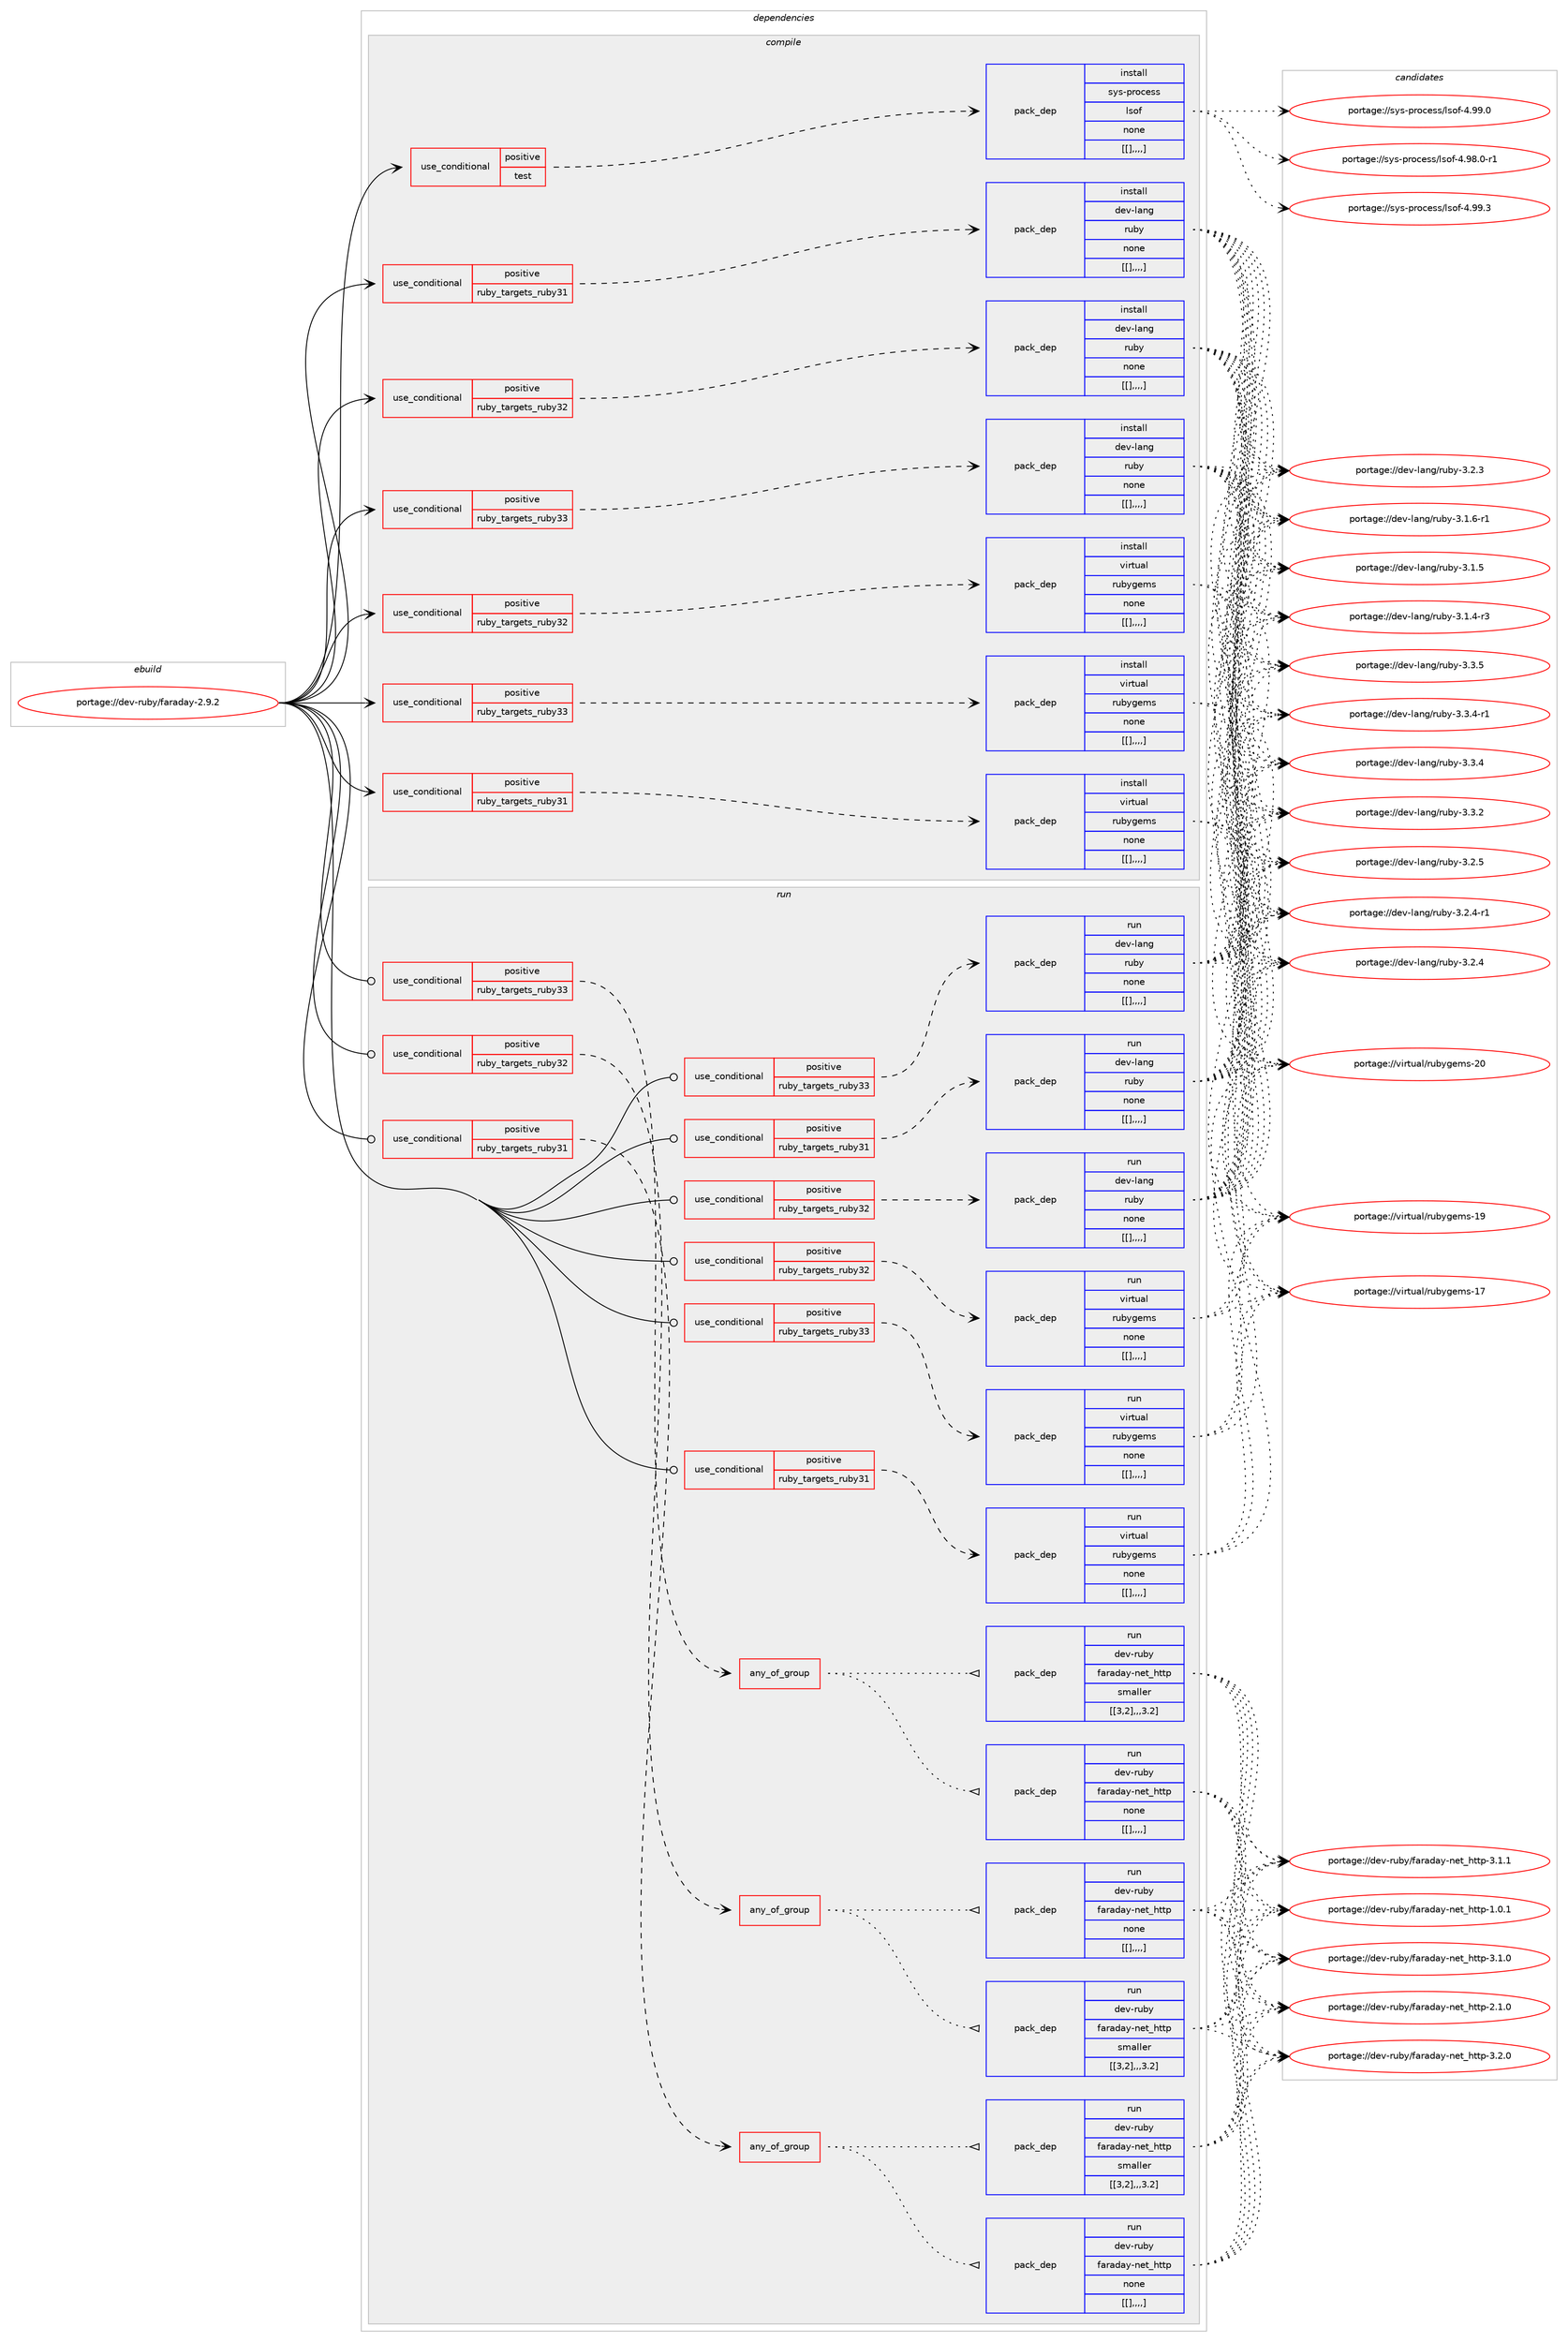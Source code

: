 digraph prolog {

# *************
# Graph options
# *************

newrank=true;
concentrate=true;
compound=true;
graph [rankdir=LR,fontname=Helvetica,fontsize=10,ranksep=1.5];#, ranksep=2.5, nodesep=0.2];
edge  [arrowhead=vee];
node  [fontname=Helvetica,fontsize=10];

# **********
# The ebuild
# **********

subgraph cluster_leftcol {
color=gray;
label=<<i>ebuild</i>>;
id [label="portage://dev-ruby/faraday-2.9.2", color=red, width=4, href="../dev-ruby/faraday-2.9.2.svg"];
}

# ****************
# The dependencies
# ****************

subgraph cluster_midcol {
color=gray;
label=<<i>dependencies</i>>;
subgraph cluster_compile {
fillcolor="#eeeeee";
style=filled;
label=<<i>compile</i>>;
subgraph cond48803 {
dependency186061 [label=<<TABLE BORDER="0" CELLBORDER="1" CELLSPACING="0" CELLPADDING="4"><TR><TD ROWSPAN="3" CELLPADDING="10">use_conditional</TD></TR><TR><TD>positive</TD></TR><TR><TD>ruby_targets_ruby31</TD></TR></TABLE>>, shape=none, color=red];
subgraph pack135942 {
dependency186062 [label=<<TABLE BORDER="0" CELLBORDER="1" CELLSPACING="0" CELLPADDING="4" WIDTH="220"><TR><TD ROWSPAN="6" CELLPADDING="30">pack_dep</TD></TR><TR><TD WIDTH="110">install</TD></TR><TR><TD>dev-lang</TD></TR><TR><TD>ruby</TD></TR><TR><TD>none</TD></TR><TR><TD>[[],,,,]</TD></TR></TABLE>>, shape=none, color=blue];
}
dependency186061:e -> dependency186062:w [weight=20,style="dashed",arrowhead="vee"];
}
id:e -> dependency186061:w [weight=20,style="solid",arrowhead="vee"];
subgraph cond48804 {
dependency186063 [label=<<TABLE BORDER="0" CELLBORDER="1" CELLSPACING="0" CELLPADDING="4"><TR><TD ROWSPAN="3" CELLPADDING="10">use_conditional</TD></TR><TR><TD>positive</TD></TR><TR><TD>ruby_targets_ruby31</TD></TR></TABLE>>, shape=none, color=red];
subgraph pack135943 {
dependency186064 [label=<<TABLE BORDER="0" CELLBORDER="1" CELLSPACING="0" CELLPADDING="4" WIDTH="220"><TR><TD ROWSPAN="6" CELLPADDING="30">pack_dep</TD></TR><TR><TD WIDTH="110">install</TD></TR><TR><TD>virtual</TD></TR><TR><TD>rubygems</TD></TR><TR><TD>none</TD></TR><TR><TD>[[],,,,]</TD></TR></TABLE>>, shape=none, color=blue];
}
dependency186063:e -> dependency186064:w [weight=20,style="dashed",arrowhead="vee"];
}
id:e -> dependency186063:w [weight=20,style="solid",arrowhead="vee"];
subgraph cond48805 {
dependency186065 [label=<<TABLE BORDER="0" CELLBORDER="1" CELLSPACING="0" CELLPADDING="4"><TR><TD ROWSPAN="3" CELLPADDING="10">use_conditional</TD></TR><TR><TD>positive</TD></TR><TR><TD>ruby_targets_ruby32</TD></TR></TABLE>>, shape=none, color=red];
subgraph pack135944 {
dependency186066 [label=<<TABLE BORDER="0" CELLBORDER="1" CELLSPACING="0" CELLPADDING="4" WIDTH="220"><TR><TD ROWSPAN="6" CELLPADDING="30">pack_dep</TD></TR><TR><TD WIDTH="110">install</TD></TR><TR><TD>dev-lang</TD></TR><TR><TD>ruby</TD></TR><TR><TD>none</TD></TR><TR><TD>[[],,,,]</TD></TR></TABLE>>, shape=none, color=blue];
}
dependency186065:e -> dependency186066:w [weight=20,style="dashed",arrowhead="vee"];
}
id:e -> dependency186065:w [weight=20,style="solid",arrowhead="vee"];
subgraph cond48806 {
dependency186067 [label=<<TABLE BORDER="0" CELLBORDER="1" CELLSPACING="0" CELLPADDING="4"><TR><TD ROWSPAN="3" CELLPADDING="10">use_conditional</TD></TR><TR><TD>positive</TD></TR><TR><TD>ruby_targets_ruby32</TD></TR></TABLE>>, shape=none, color=red];
subgraph pack135945 {
dependency186068 [label=<<TABLE BORDER="0" CELLBORDER="1" CELLSPACING="0" CELLPADDING="4" WIDTH="220"><TR><TD ROWSPAN="6" CELLPADDING="30">pack_dep</TD></TR><TR><TD WIDTH="110">install</TD></TR><TR><TD>virtual</TD></TR><TR><TD>rubygems</TD></TR><TR><TD>none</TD></TR><TR><TD>[[],,,,]</TD></TR></TABLE>>, shape=none, color=blue];
}
dependency186067:e -> dependency186068:w [weight=20,style="dashed",arrowhead="vee"];
}
id:e -> dependency186067:w [weight=20,style="solid",arrowhead="vee"];
subgraph cond48807 {
dependency186069 [label=<<TABLE BORDER="0" CELLBORDER="1" CELLSPACING="0" CELLPADDING="4"><TR><TD ROWSPAN="3" CELLPADDING="10">use_conditional</TD></TR><TR><TD>positive</TD></TR><TR><TD>ruby_targets_ruby33</TD></TR></TABLE>>, shape=none, color=red];
subgraph pack135946 {
dependency186070 [label=<<TABLE BORDER="0" CELLBORDER="1" CELLSPACING="0" CELLPADDING="4" WIDTH="220"><TR><TD ROWSPAN="6" CELLPADDING="30">pack_dep</TD></TR><TR><TD WIDTH="110">install</TD></TR><TR><TD>dev-lang</TD></TR><TR><TD>ruby</TD></TR><TR><TD>none</TD></TR><TR><TD>[[],,,,]</TD></TR></TABLE>>, shape=none, color=blue];
}
dependency186069:e -> dependency186070:w [weight=20,style="dashed",arrowhead="vee"];
}
id:e -> dependency186069:w [weight=20,style="solid",arrowhead="vee"];
subgraph cond48808 {
dependency186071 [label=<<TABLE BORDER="0" CELLBORDER="1" CELLSPACING="0" CELLPADDING="4"><TR><TD ROWSPAN="3" CELLPADDING="10">use_conditional</TD></TR><TR><TD>positive</TD></TR><TR><TD>ruby_targets_ruby33</TD></TR></TABLE>>, shape=none, color=red];
subgraph pack135947 {
dependency186072 [label=<<TABLE BORDER="0" CELLBORDER="1" CELLSPACING="0" CELLPADDING="4" WIDTH="220"><TR><TD ROWSPAN="6" CELLPADDING="30">pack_dep</TD></TR><TR><TD WIDTH="110">install</TD></TR><TR><TD>virtual</TD></TR><TR><TD>rubygems</TD></TR><TR><TD>none</TD></TR><TR><TD>[[],,,,]</TD></TR></TABLE>>, shape=none, color=blue];
}
dependency186071:e -> dependency186072:w [weight=20,style="dashed",arrowhead="vee"];
}
id:e -> dependency186071:w [weight=20,style="solid",arrowhead="vee"];
subgraph cond48809 {
dependency186073 [label=<<TABLE BORDER="0" CELLBORDER="1" CELLSPACING="0" CELLPADDING="4"><TR><TD ROWSPAN="3" CELLPADDING="10">use_conditional</TD></TR><TR><TD>positive</TD></TR><TR><TD>test</TD></TR></TABLE>>, shape=none, color=red];
subgraph pack135948 {
dependency186074 [label=<<TABLE BORDER="0" CELLBORDER="1" CELLSPACING="0" CELLPADDING="4" WIDTH="220"><TR><TD ROWSPAN="6" CELLPADDING="30">pack_dep</TD></TR><TR><TD WIDTH="110">install</TD></TR><TR><TD>sys-process</TD></TR><TR><TD>lsof</TD></TR><TR><TD>none</TD></TR><TR><TD>[[],,,,]</TD></TR></TABLE>>, shape=none, color=blue];
}
dependency186073:e -> dependency186074:w [weight=20,style="dashed",arrowhead="vee"];
}
id:e -> dependency186073:w [weight=20,style="solid",arrowhead="vee"];
}
subgraph cluster_compileandrun {
fillcolor="#eeeeee";
style=filled;
label=<<i>compile and run</i>>;
}
subgraph cluster_run {
fillcolor="#eeeeee";
style=filled;
label=<<i>run</i>>;
subgraph cond48810 {
dependency186075 [label=<<TABLE BORDER="0" CELLBORDER="1" CELLSPACING="0" CELLPADDING="4"><TR><TD ROWSPAN="3" CELLPADDING="10">use_conditional</TD></TR><TR><TD>positive</TD></TR><TR><TD>ruby_targets_ruby31</TD></TR></TABLE>>, shape=none, color=red];
subgraph any1166 {
dependency186076 [label=<<TABLE BORDER="0" CELLBORDER="1" CELLSPACING="0" CELLPADDING="4"><TR><TD CELLPADDING="10">any_of_group</TD></TR></TABLE>>, shape=none, color=red];subgraph pack135949 {
dependency186077 [label=<<TABLE BORDER="0" CELLBORDER="1" CELLSPACING="0" CELLPADDING="4" WIDTH="220"><TR><TD ROWSPAN="6" CELLPADDING="30">pack_dep</TD></TR><TR><TD WIDTH="110">run</TD></TR><TR><TD>dev-ruby</TD></TR><TR><TD>faraday-net_http</TD></TR><TR><TD>smaller</TD></TR><TR><TD>[[3,2],,,3.2]</TD></TR></TABLE>>, shape=none, color=blue];
}
dependency186076:e -> dependency186077:w [weight=20,style="dotted",arrowhead="oinv"];
subgraph pack135950 {
dependency186078 [label=<<TABLE BORDER="0" CELLBORDER="1" CELLSPACING="0" CELLPADDING="4" WIDTH="220"><TR><TD ROWSPAN="6" CELLPADDING="30">pack_dep</TD></TR><TR><TD WIDTH="110">run</TD></TR><TR><TD>dev-ruby</TD></TR><TR><TD>faraday-net_http</TD></TR><TR><TD>none</TD></TR><TR><TD>[[],,,,]</TD></TR></TABLE>>, shape=none, color=blue];
}
dependency186076:e -> dependency186078:w [weight=20,style="dotted",arrowhead="oinv"];
}
dependency186075:e -> dependency186076:w [weight=20,style="dashed",arrowhead="vee"];
}
id:e -> dependency186075:w [weight=20,style="solid",arrowhead="odot"];
subgraph cond48811 {
dependency186079 [label=<<TABLE BORDER="0" CELLBORDER="1" CELLSPACING="0" CELLPADDING="4"><TR><TD ROWSPAN="3" CELLPADDING="10">use_conditional</TD></TR><TR><TD>positive</TD></TR><TR><TD>ruby_targets_ruby31</TD></TR></TABLE>>, shape=none, color=red];
subgraph pack135951 {
dependency186080 [label=<<TABLE BORDER="0" CELLBORDER="1" CELLSPACING="0" CELLPADDING="4" WIDTH="220"><TR><TD ROWSPAN="6" CELLPADDING="30">pack_dep</TD></TR><TR><TD WIDTH="110">run</TD></TR><TR><TD>dev-lang</TD></TR><TR><TD>ruby</TD></TR><TR><TD>none</TD></TR><TR><TD>[[],,,,]</TD></TR></TABLE>>, shape=none, color=blue];
}
dependency186079:e -> dependency186080:w [weight=20,style="dashed",arrowhead="vee"];
}
id:e -> dependency186079:w [weight=20,style="solid",arrowhead="odot"];
subgraph cond48812 {
dependency186081 [label=<<TABLE BORDER="0" CELLBORDER="1" CELLSPACING="0" CELLPADDING="4"><TR><TD ROWSPAN="3" CELLPADDING="10">use_conditional</TD></TR><TR><TD>positive</TD></TR><TR><TD>ruby_targets_ruby31</TD></TR></TABLE>>, shape=none, color=red];
subgraph pack135952 {
dependency186082 [label=<<TABLE BORDER="0" CELLBORDER="1" CELLSPACING="0" CELLPADDING="4" WIDTH="220"><TR><TD ROWSPAN="6" CELLPADDING="30">pack_dep</TD></TR><TR><TD WIDTH="110">run</TD></TR><TR><TD>virtual</TD></TR><TR><TD>rubygems</TD></TR><TR><TD>none</TD></TR><TR><TD>[[],,,,]</TD></TR></TABLE>>, shape=none, color=blue];
}
dependency186081:e -> dependency186082:w [weight=20,style="dashed",arrowhead="vee"];
}
id:e -> dependency186081:w [weight=20,style="solid",arrowhead="odot"];
subgraph cond48813 {
dependency186083 [label=<<TABLE BORDER="0" CELLBORDER="1" CELLSPACING="0" CELLPADDING="4"><TR><TD ROWSPAN="3" CELLPADDING="10">use_conditional</TD></TR><TR><TD>positive</TD></TR><TR><TD>ruby_targets_ruby32</TD></TR></TABLE>>, shape=none, color=red];
subgraph any1167 {
dependency186084 [label=<<TABLE BORDER="0" CELLBORDER="1" CELLSPACING="0" CELLPADDING="4"><TR><TD CELLPADDING="10">any_of_group</TD></TR></TABLE>>, shape=none, color=red];subgraph pack135953 {
dependency186085 [label=<<TABLE BORDER="0" CELLBORDER="1" CELLSPACING="0" CELLPADDING="4" WIDTH="220"><TR><TD ROWSPAN="6" CELLPADDING="30">pack_dep</TD></TR><TR><TD WIDTH="110">run</TD></TR><TR><TD>dev-ruby</TD></TR><TR><TD>faraday-net_http</TD></TR><TR><TD>smaller</TD></TR><TR><TD>[[3,2],,,3.2]</TD></TR></TABLE>>, shape=none, color=blue];
}
dependency186084:e -> dependency186085:w [weight=20,style="dotted",arrowhead="oinv"];
subgraph pack135954 {
dependency186086 [label=<<TABLE BORDER="0" CELLBORDER="1" CELLSPACING="0" CELLPADDING="4" WIDTH="220"><TR><TD ROWSPAN="6" CELLPADDING="30">pack_dep</TD></TR><TR><TD WIDTH="110">run</TD></TR><TR><TD>dev-ruby</TD></TR><TR><TD>faraday-net_http</TD></TR><TR><TD>none</TD></TR><TR><TD>[[],,,,]</TD></TR></TABLE>>, shape=none, color=blue];
}
dependency186084:e -> dependency186086:w [weight=20,style="dotted",arrowhead="oinv"];
}
dependency186083:e -> dependency186084:w [weight=20,style="dashed",arrowhead="vee"];
}
id:e -> dependency186083:w [weight=20,style="solid",arrowhead="odot"];
subgraph cond48814 {
dependency186087 [label=<<TABLE BORDER="0" CELLBORDER="1" CELLSPACING="0" CELLPADDING="4"><TR><TD ROWSPAN="3" CELLPADDING="10">use_conditional</TD></TR><TR><TD>positive</TD></TR><TR><TD>ruby_targets_ruby32</TD></TR></TABLE>>, shape=none, color=red];
subgraph pack135955 {
dependency186088 [label=<<TABLE BORDER="0" CELLBORDER="1" CELLSPACING="0" CELLPADDING="4" WIDTH="220"><TR><TD ROWSPAN="6" CELLPADDING="30">pack_dep</TD></TR><TR><TD WIDTH="110">run</TD></TR><TR><TD>dev-lang</TD></TR><TR><TD>ruby</TD></TR><TR><TD>none</TD></TR><TR><TD>[[],,,,]</TD></TR></TABLE>>, shape=none, color=blue];
}
dependency186087:e -> dependency186088:w [weight=20,style="dashed",arrowhead="vee"];
}
id:e -> dependency186087:w [weight=20,style="solid",arrowhead="odot"];
subgraph cond48815 {
dependency186089 [label=<<TABLE BORDER="0" CELLBORDER="1" CELLSPACING="0" CELLPADDING="4"><TR><TD ROWSPAN="3" CELLPADDING="10">use_conditional</TD></TR><TR><TD>positive</TD></TR><TR><TD>ruby_targets_ruby32</TD></TR></TABLE>>, shape=none, color=red];
subgraph pack135956 {
dependency186090 [label=<<TABLE BORDER="0" CELLBORDER="1" CELLSPACING="0" CELLPADDING="4" WIDTH="220"><TR><TD ROWSPAN="6" CELLPADDING="30">pack_dep</TD></TR><TR><TD WIDTH="110">run</TD></TR><TR><TD>virtual</TD></TR><TR><TD>rubygems</TD></TR><TR><TD>none</TD></TR><TR><TD>[[],,,,]</TD></TR></TABLE>>, shape=none, color=blue];
}
dependency186089:e -> dependency186090:w [weight=20,style="dashed",arrowhead="vee"];
}
id:e -> dependency186089:w [weight=20,style="solid",arrowhead="odot"];
subgraph cond48816 {
dependency186091 [label=<<TABLE BORDER="0" CELLBORDER="1" CELLSPACING="0" CELLPADDING="4"><TR><TD ROWSPAN="3" CELLPADDING="10">use_conditional</TD></TR><TR><TD>positive</TD></TR><TR><TD>ruby_targets_ruby33</TD></TR></TABLE>>, shape=none, color=red];
subgraph any1168 {
dependency186092 [label=<<TABLE BORDER="0" CELLBORDER="1" CELLSPACING="0" CELLPADDING="4"><TR><TD CELLPADDING="10">any_of_group</TD></TR></TABLE>>, shape=none, color=red];subgraph pack135957 {
dependency186093 [label=<<TABLE BORDER="0" CELLBORDER="1" CELLSPACING="0" CELLPADDING="4" WIDTH="220"><TR><TD ROWSPAN="6" CELLPADDING="30">pack_dep</TD></TR><TR><TD WIDTH="110">run</TD></TR><TR><TD>dev-ruby</TD></TR><TR><TD>faraday-net_http</TD></TR><TR><TD>smaller</TD></TR><TR><TD>[[3,2],,,3.2]</TD></TR></TABLE>>, shape=none, color=blue];
}
dependency186092:e -> dependency186093:w [weight=20,style="dotted",arrowhead="oinv"];
subgraph pack135958 {
dependency186094 [label=<<TABLE BORDER="0" CELLBORDER="1" CELLSPACING="0" CELLPADDING="4" WIDTH="220"><TR><TD ROWSPAN="6" CELLPADDING="30">pack_dep</TD></TR><TR><TD WIDTH="110">run</TD></TR><TR><TD>dev-ruby</TD></TR><TR><TD>faraday-net_http</TD></TR><TR><TD>none</TD></TR><TR><TD>[[],,,,]</TD></TR></TABLE>>, shape=none, color=blue];
}
dependency186092:e -> dependency186094:w [weight=20,style="dotted",arrowhead="oinv"];
}
dependency186091:e -> dependency186092:w [weight=20,style="dashed",arrowhead="vee"];
}
id:e -> dependency186091:w [weight=20,style="solid",arrowhead="odot"];
subgraph cond48817 {
dependency186095 [label=<<TABLE BORDER="0" CELLBORDER="1" CELLSPACING="0" CELLPADDING="4"><TR><TD ROWSPAN="3" CELLPADDING="10">use_conditional</TD></TR><TR><TD>positive</TD></TR><TR><TD>ruby_targets_ruby33</TD></TR></TABLE>>, shape=none, color=red];
subgraph pack135959 {
dependency186096 [label=<<TABLE BORDER="0" CELLBORDER="1" CELLSPACING="0" CELLPADDING="4" WIDTH="220"><TR><TD ROWSPAN="6" CELLPADDING="30">pack_dep</TD></TR><TR><TD WIDTH="110">run</TD></TR><TR><TD>dev-lang</TD></TR><TR><TD>ruby</TD></TR><TR><TD>none</TD></TR><TR><TD>[[],,,,]</TD></TR></TABLE>>, shape=none, color=blue];
}
dependency186095:e -> dependency186096:w [weight=20,style="dashed",arrowhead="vee"];
}
id:e -> dependency186095:w [weight=20,style="solid",arrowhead="odot"];
subgraph cond48818 {
dependency186097 [label=<<TABLE BORDER="0" CELLBORDER="1" CELLSPACING="0" CELLPADDING="4"><TR><TD ROWSPAN="3" CELLPADDING="10">use_conditional</TD></TR><TR><TD>positive</TD></TR><TR><TD>ruby_targets_ruby33</TD></TR></TABLE>>, shape=none, color=red];
subgraph pack135960 {
dependency186098 [label=<<TABLE BORDER="0" CELLBORDER="1" CELLSPACING="0" CELLPADDING="4" WIDTH="220"><TR><TD ROWSPAN="6" CELLPADDING="30">pack_dep</TD></TR><TR><TD WIDTH="110">run</TD></TR><TR><TD>virtual</TD></TR><TR><TD>rubygems</TD></TR><TR><TD>none</TD></TR><TR><TD>[[],,,,]</TD></TR></TABLE>>, shape=none, color=blue];
}
dependency186097:e -> dependency186098:w [weight=20,style="dashed",arrowhead="vee"];
}
id:e -> dependency186097:w [weight=20,style="solid",arrowhead="odot"];
}
}

# **************
# The candidates
# **************

subgraph cluster_choices {
rank=same;
color=gray;
label=<<i>candidates</i>>;

subgraph choice135942 {
color=black;
nodesep=1;
choice10010111845108971101034711411798121455146514653 [label="portage://dev-lang/ruby-3.3.5", color=red, width=4,href="../dev-lang/ruby-3.3.5.svg"];
choice100101118451089711010347114117981214551465146524511449 [label="portage://dev-lang/ruby-3.3.4-r1", color=red, width=4,href="../dev-lang/ruby-3.3.4-r1.svg"];
choice10010111845108971101034711411798121455146514652 [label="portage://dev-lang/ruby-3.3.4", color=red, width=4,href="../dev-lang/ruby-3.3.4.svg"];
choice10010111845108971101034711411798121455146514650 [label="portage://dev-lang/ruby-3.3.2", color=red, width=4,href="../dev-lang/ruby-3.3.2.svg"];
choice10010111845108971101034711411798121455146504653 [label="portage://dev-lang/ruby-3.2.5", color=red, width=4,href="../dev-lang/ruby-3.2.5.svg"];
choice100101118451089711010347114117981214551465046524511449 [label="portage://dev-lang/ruby-3.2.4-r1", color=red, width=4,href="../dev-lang/ruby-3.2.4-r1.svg"];
choice10010111845108971101034711411798121455146504652 [label="portage://dev-lang/ruby-3.2.4", color=red, width=4,href="../dev-lang/ruby-3.2.4.svg"];
choice10010111845108971101034711411798121455146504651 [label="portage://dev-lang/ruby-3.2.3", color=red, width=4,href="../dev-lang/ruby-3.2.3.svg"];
choice100101118451089711010347114117981214551464946544511449 [label="portage://dev-lang/ruby-3.1.6-r1", color=red, width=4,href="../dev-lang/ruby-3.1.6-r1.svg"];
choice10010111845108971101034711411798121455146494653 [label="portage://dev-lang/ruby-3.1.5", color=red, width=4,href="../dev-lang/ruby-3.1.5.svg"];
choice100101118451089711010347114117981214551464946524511451 [label="portage://dev-lang/ruby-3.1.4-r3", color=red, width=4,href="../dev-lang/ruby-3.1.4-r3.svg"];
dependency186062:e -> choice10010111845108971101034711411798121455146514653:w [style=dotted,weight="100"];
dependency186062:e -> choice100101118451089711010347114117981214551465146524511449:w [style=dotted,weight="100"];
dependency186062:e -> choice10010111845108971101034711411798121455146514652:w [style=dotted,weight="100"];
dependency186062:e -> choice10010111845108971101034711411798121455146514650:w [style=dotted,weight="100"];
dependency186062:e -> choice10010111845108971101034711411798121455146504653:w [style=dotted,weight="100"];
dependency186062:e -> choice100101118451089711010347114117981214551465046524511449:w [style=dotted,weight="100"];
dependency186062:e -> choice10010111845108971101034711411798121455146504652:w [style=dotted,weight="100"];
dependency186062:e -> choice10010111845108971101034711411798121455146504651:w [style=dotted,weight="100"];
dependency186062:e -> choice100101118451089711010347114117981214551464946544511449:w [style=dotted,weight="100"];
dependency186062:e -> choice10010111845108971101034711411798121455146494653:w [style=dotted,weight="100"];
dependency186062:e -> choice100101118451089711010347114117981214551464946524511451:w [style=dotted,weight="100"];
}
subgraph choice135943 {
color=black;
nodesep=1;
choice118105114116117971084711411798121103101109115455048 [label="portage://virtual/rubygems-20", color=red, width=4,href="../virtual/rubygems-20.svg"];
choice118105114116117971084711411798121103101109115454957 [label="portage://virtual/rubygems-19", color=red, width=4,href="../virtual/rubygems-19.svg"];
choice118105114116117971084711411798121103101109115454955 [label="portage://virtual/rubygems-17", color=red, width=4,href="../virtual/rubygems-17.svg"];
dependency186064:e -> choice118105114116117971084711411798121103101109115455048:w [style=dotted,weight="100"];
dependency186064:e -> choice118105114116117971084711411798121103101109115454957:w [style=dotted,weight="100"];
dependency186064:e -> choice118105114116117971084711411798121103101109115454955:w [style=dotted,weight="100"];
}
subgraph choice135944 {
color=black;
nodesep=1;
choice10010111845108971101034711411798121455146514653 [label="portage://dev-lang/ruby-3.3.5", color=red, width=4,href="../dev-lang/ruby-3.3.5.svg"];
choice100101118451089711010347114117981214551465146524511449 [label="portage://dev-lang/ruby-3.3.4-r1", color=red, width=4,href="../dev-lang/ruby-3.3.4-r1.svg"];
choice10010111845108971101034711411798121455146514652 [label="portage://dev-lang/ruby-3.3.4", color=red, width=4,href="../dev-lang/ruby-3.3.4.svg"];
choice10010111845108971101034711411798121455146514650 [label="portage://dev-lang/ruby-3.3.2", color=red, width=4,href="../dev-lang/ruby-3.3.2.svg"];
choice10010111845108971101034711411798121455146504653 [label="portage://dev-lang/ruby-3.2.5", color=red, width=4,href="../dev-lang/ruby-3.2.5.svg"];
choice100101118451089711010347114117981214551465046524511449 [label="portage://dev-lang/ruby-3.2.4-r1", color=red, width=4,href="../dev-lang/ruby-3.2.4-r1.svg"];
choice10010111845108971101034711411798121455146504652 [label="portage://dev-lang/ruby-3.2.4", color=red, width=4,href="../dev-lang/ruby-3.2.4.svg"];
choice10010111845108971101034711411798121455146504651 [label="portage://dev-lang/ruby-3.2.3", color=red, width=4,href="../dev-lang/ruby-3.2.3.svg"];
choice100101118451089711010347114117981214551464946544511449 [label="portage://dev-lang/ruby-3.1.6-r1", color=red, width=4,href="../dev-lang/ruby-3.1.6-r1.svg"];
choice10010111845108971101034711411798121455146494653 [label="portage://dev-lang/ruby-3.1.5", color=red, width=4,href="../dev-lang/ruby-3.1.5.svg"];
choice100101118451089711010347114117981214551464946524511451 [label="portage://dev-lang/ruby-3.1.4-r3", color=red, width=4,href="../dev-lang/ruby-3.1.4-r3.svg"];
dependency186066:e -> choice10010111845108971101034711411798121455146514653:w [style=dotted,weight="100"];
dependency186066:e -> choice100101118451089711010347114117981214551465146524511449:w [style=dotted,weight="100"];
dependency186066:e -> choice10010111845108971101034711411798121455146514652:w [style=dotted,weight="100"];
dependency186066:e -> choice10010111845108971101034711411798121455146514650:w [style=dotted,weight="100"];
dependency186066:e -> choice10010111845108971101034711411798121455146504653:w [style=dotted,weight="100"];
dependency186066:e -> choice100101118451089711010347114117981214551465046524511449:w [style=dotted,weight="100"];
dependency186066:e -> choice10010111845108971101034711411798121455146504652:w [style=dotted,weight="100"];
dependency186066:e -> choice10010111845108971101034711411798121455146504651:w [style=dotted,weight="100"];
dependency186066:e -> choice100101118451089711010347114117981214551464946544511449:w [style=dotted,weight="100"];
dependency186066:e -> choice10010111845108971101034711411798121455146494653:w [style=dotted,weight="100"];
dependency186066:e -> choice100101118451089711010347114117981214551464946524511451:w [style=dotted,weight="100"];
}
subgraph choice135945 {
color=black;
nodesep=1;
choice118105114116117971084711411798121103101109115455048 [label="portage://virtual/rubygems-20", color=red, width=4,href="../virtual/rubygems-20.svg"];
choice118105114116117971084711411798121103101109115454957 [label="portage://virtual/rubygems-19", color=red, width=4,href="../virtual/rubygems-19.svg"];
choice118105114116117971084711411798121103101109115454955 [label="portage://virtual/rubygems-17", color=red, width=4,href="../virtual/rubygems-17.svg"];
dependency186068:e -> choice118105114116117971084711411798121103101109115455048:w [style=dotted,weight="100"];
dependency186068:e -> choice118105114116117971084711411798121103101109115454957:w [style=dotted,weight="100"];
dependency186068:e -> choice118105114116117971084711411798121103101109115454955:w [style=dotted,weight="100"];
}
subgraph choice135946 {
color=black;
nodesep=1;
choice10010111845108971101034711411798121455146514653 [label="portage://dev-lang/ruby-3.3.5", color=red, width=4,href="../dev-lang/ruby-3.3.5.svg"];
choice100101118451089711010347114117981214551465146524511449 [label="portage://dev-lang/ruby-3.3.4-r1", color=red, width=4,href="../dev-lang/ruby-3.3.4-r1.svg"];
choice10010111845108971101034711411798121455146514652 [label="portage://dev-lang/ruby-3.3.4", color=red, width=4,href="../dev-lang/ruby-3.3.4.svg"];
choice10010111845108971101034711411798121455146514650 [label="portage://dev-lang/ruby-3.3.2", color=red, width=4,href="../dev-lang/ruby-3.3.2.svg"];
choice10010111845108971101034711411798121455146504653 [label="portage://dev-lang/ruby-3.2.5", color=red, width=4,href="../dev-lang/ruby-3.2.5.svg"];
choice100101118451089711010347114117981214551465046524511449 [label="portage://dev-lang/ruby-3.2.4-r1", color=red, width=4,href="../dev-lang/ruby-3.2.4-r1.svg"];
choice10010111845108971101034711411798121455146504652 [label="portage://dev-lang/ruby-3.2.4", color=red, width=4,href="../dev-lang/ruby-3.2.4.svg"];
choice10010111845108971101034711411798121455146504651 [label="portage://dev-lang/ruby-3.2.3", color=red, width=4,href="../dev-lang/ruby-3.2.3.svg"];
choice100101118451089711010347114117981214551464946544511449 [label="portage://dev-lang/ruby-3.1.6-r1", color=red, width=4,href="../dev-lang/ruby-3.1.6-r1.svg"];
choice10010111845108971101034711411798121455146494653 [label="portage://dev-lang/ruby-3.1.5", color=red, width=4,href="../dev-lang/ruby-3.1.5.svg"];
choice100101118451089711010347114117981214551464946524511451 [label="portage://dev-lang/ruby-3.1.4-r3", color=red, width=4,href="../dev-lang/ruby-3.1.4-r3.svg"];
dependency186070:e -> choice10010111845108971101034711411798121455146514653:w [style=dotted,weight="100"];
dependency186070:e -> choice100101118451089711010347114117981214551465146524511449:w [style=dotted,weight="100"];
dependency186070:e -> choice10010111845108971101034711411798121455146514652:w [style=dotted,weight="100"];
dependency186070:e -> choice10010111845108971101034711411798121455146514650:w [style=dotted,weight="100"];
dependency186070:e -> choice10010111845108971101034711411798121455146504653:w [style=dotted,weight="100"];
dependency186070:e -> choice100101118451089711010347114117981214551465046524511449:w [style=dotted,weight="100"];
dependency186070:e -> choice10010111845108971101034711411798121455146504652:w [style=dotted,weight="100"];
dependency186070:e -> choice10010111845108971101034711411798121455146504651:w [style=dotted,weight="100"];
dependency186070:e -> choice100101118451089711010347114117981214551464946544511449:w [style=dotted,weight="100"];
dependency186070:e -> choice10010111845108971101034711411798121455146494653:w [style=dotted,weight="100"];
dependency186070:e -> choice100101118451089711010347114117981214551464946524511451:w [style=dotted,weight="100"];
}
subgraph choice135947 {
color=black;
nodesep=1;
choice118105114116117971084711411798121103101109115455048 [label="portage://virtual/rubygems-20", color=red, width=4,href="../virtual/rubygems-20.svg"];
choice118105114116117971084711411798121103101109115454957 [label="portage://virtual/rubygems-19", color=red, width=4,href="../virtual/rubygems-19.svg"];
choice118105114116117971084711411798121103101109115454955 [label="portage://virtual/rubygems-17", color=red, width=4,href="../virtual/rubygems-17.svg"];
dependency186072:e -> choice118105114116117971084711411798121103101109115455048:w [style=dotted,weight="100"];
dependency186072:e -> choice118105114116117971084711411798121103101109115454957:w [style=dotted,weight="100"];
dependency186072:e -> choice118105114116117971084711411798121103101109115454955:w [style=dotted,weight="100"];
}
subgraph choice135948 {
color=black;
nodesep=1;
choice11512111545112114111991011151154710811511110245524657574651 [label="portage://sys-process/lsof-4.99.3", color=red, width=4,href="../sys-process/lsof-4.99.3.svg"];
choice11512111545112114111991011151154710811511110245524657574648 [label="portage://sys-process/lsof-4.99.0", color=red, width=4,href="../sys-process/lsof-4.99.0.svg"];
choice115121115451121141119910111511547108115111102455246575646484511449 [label="portage://sys-process/lsof-4.98.0-r1", color=red, width=4,href="../sys-process/lsof-4.98.0-r1.svg"];
dependency186074:e -> choice11512111545112114111991011151154710811511110245524657574651:w [style=dotted,weight="100"];
dependency186074:e -> choice11512111545112114111991011151154710811511110245524657574648:w [style=dotted,weight="100"];
dependency186074:e -> choice115121115451121141119910111511547108115111102455246575646484511449:w [style=dotted,weight="100"];
}
subgraph choice135949 {
color=black;
nodesep=1;
choice1001011184511411798121471029711497100971214511010111695104116116112455146504648 [label="portage://dev-ruby/faraday-net_http-3.2.0", color=red, width=4,href="../dev-ruby/faraday-net_http-3.2.0.svg"];
choice1001011184511411798121471029711497100971214511010111695104116116112455146494649 [label="portage://dev-ruby/faraday-net_http-3.1.1", color=red, width=4,href="../dev-ruby/faraday-net_http-3.1.1.svg"];
choice1001011184511411798121471029711497100971214511010111695104116116112455146494648 [label="portage://dev-ruby/faraday-net_http-3.1.0", color=red, width=4,href="../dev-ruby/faraday-net_http-3.1.0.svg"];
choice1001011184511411798121471029711497100971214511010111695104116116112455046494648 [label="portage://dev-ruby/faraday-net_http-2.1.0", color=red, width=4,href="../dev-ruby/faraday-net_http-2.1.0.svg"];
choice1001011184511411798121471029711497100971214511010111695104116116112454946484649 [label="portage://dev-ruby/faraday-net_http-1.0.1", color=red, width=4,href="../dev-ruby/faraday-net_http-1.0.1.svg"];
dependency186077:e -> choice1001011184511411798121471029711497100971214511010111695104116116112455146504648:w [style=dotted,weight="100"];
dependency186077:e -> choice1001011184511411798121471029711497100971214511010111695104116116112455146494649:w [style=dotted,weight="100"];
dependency186077:e -> choice1001011184511411798121471029711497100971214511010111695104116116112455146494648:w [style=dotted,weight="100"];
dependency186077:e -> choice1001011184511411798121471029711497100971214511010111695104116116112455046494648:w [style=dotted,weight="100"];
dependency186077:e -> choice1001011184511411798121471029711497100971214511010111695104116116112454946484649:w [style=dotted,weight="100"];
}
subgraph choice135950 {
color=black;
nodesep=1;
choice1001011184511411798121471029711497100971214511010111695104116116112455146504648 [label="portage://dev-ruby/faraday-net_http-3.2.0", color=red, width=4,href="../dev-ruby/faraday-net_http-3.2.0.svg"];
choice1001011184511411798121471029711497100971214511010111695104116116112455146494649 [label="portage://dev-ruby/faraday-net_http-3.1.1", color=red, width=4,href="../dev-ruby/faraday-net_http-3.1.1.svg"];
choice1001011184511411798121471029711497100971214511010111695104116116112455146494648 [label="portage://dev-ruby/faraday-net_http-3.1.0", color=red, width=4,href="../dev-ruby/faraday-net_http-3.1.0.svg"];
choice1001011184511411798121471029711497100971214511010111695104116116112455046494648 [label="portage://dev-ruby/faraday-net_http-2.1.0", color=red, width=4,href="../dev-ruby/faraday-net_http-2.1.0.svg"];
choice1001011184511411798121471029711497100971214511010111695104116116112454946484649 [label="portage://dev-ruby/faraday-net_http-1.0.1", color=red, width=4,href="../dev-ruby/faraday-net_http-1.0.1.svg"];
dependency186078:e -> choice1001011184511411798121471029711497100971214511010111695104116116112455146504648:w [style=dotted,weight="100"];
dependency186078:e -> choice1001011184511411798121471029711497100971214511010111695104116116112455146494649:w [style=dotted,weight="100"];
dependency186078:e -> choice1001011184511411798121471029711497100971214511010111695104116116112455146494648:w [style=dotted,weight="100"];
dependency186078:e -> choice1001011184511411798121471029711497100971214511010111695104116116112455046494648:w [style=dotted,weight="100"];
dependency186078:e -> choice1001011184511411798121471029711497100971214511010111695104116116112454946484649:w [style=dotted,weight="100"];
}
subgraph choice135951 {
color=black;
nodesep=1;
choice10010111845108971101034711411798121455146514653 [label="portage://dev-lang/ruby-3.3.5", color=red, width=4,href="../dev-lang/ruby-3.3.5.svg"];
choice100101118451089711010347114117981214551465146524511449 [label="portage://dev-lang/ruby-3.3.4-r1", color=red, width=4,href="../dev-lang/ruby-3.3.4-r1.svg"];
choice10010111845108971101034711411798121455146514652 [label="portage://dev-lang/ruby-3.3.4", color=red, width=4,href="../dev-lang/ruby-3.3.4.svg"];
choice10010111845108971101034711411798121455146514650 [label="portage://dev-lang/ruby-3.3.2", color=red, width=4,href="../dev-lang/ruby-3.3.2.svg"];
choice10010111845108971101034711411798121455146504653 [label="portage://dev-lang/ruby-3.2.5", color=red, width=4,href="../dev-lang/ruby-3.2.5.svg"];
choice100101118451089711010347114117981214551465046524511449 [label="portage://dev-lang/ruby-3.2.4-r1", color=red, width=4,href="../dev-lang/ruby-3.2.4-r1.svg"];
choice10010111845108971101034711411798121455146504652 [label="portage://dev-lang/ruby-3.2.4", color=red, width=4,href="../dev-lang/ruby-3.2.4.svg"];
choice10010111845108971101034711411798121455146504651 [label="portage://dev-lang/ruby-3.2.3", color=red, width=4,href="../dev-lang/ruby-3.2.3.svg"];
choice100101118451089711010347114117981214551464946544511449 [label="portage://dev-lang/ruby-3.1.6-r1", color=red, width=4,href="../dev-lang/ruby-3.1.6-r1.svg"];
choice10010111845108971101034711411798121455146494653 [label="portage://dev-lang/ruby-3.1.5", color=red, width=4,href="../dev-lang/ruby-3.1.5.svg"];
choice100101118451089711010347114117981214551464946524511451 [label="portage://dev-lang/ruby-3.1.4-r3", color=red, width=4,href="../dev-lang/ruby-3.1.4-r3.svg"];
dependency186080:e -> choice10010111845108971101034711411798121455146514653:w [style=dotted,weight="100"];
dependency186080:e -> choice100101118451089711010347114117981214551465146524511449:w [style=dotted,weight="100"];
dependency186080:e -> choice10010111845108971101034711411798121455146514652:w [style=dotted,weight="100"];
dependency186080:e -> choice10010111845108971101034711411798121455146514650:w [style=dotted,weight="100"];
dependency186080:e -> choice10010111845108971101034711411798121455146504653:w [style=dotted,weight="100"];
dependency186080:e -> choice100101118451089711010347114117981214551465046524511449:w [style=dotted,weight="100"];
dependency186080:e -> choice10010111845108971101034711411798121455146504652:w [style=dotted,weight="100"];
dependency186080:e -> choice10010111845108971101034711411798121455146504651:w [style=dotted,weight="100"];
dependency186080:e -> choice100101118451089711010347114117981214551464946544511449:w [style=dotted,weight="100"];
dependency186080:e -> choice10010111845108971101034711411798121455146494653:w [style=dotted,weight="100"];
dependency186080:e -> choice100101118451089711010347114117981214551464946524511451:w [style=dotted,weight="100"];
}
subgraph choice135952 {
color=black;
nodesep=1;
choice118105114116117971084711411798121103101109115455048 [label="portage://virtual/rubygems-20", color=red, width=4,href="../virtual/rubygems-20.svg"];
choice118105114116117971084711411798121103101109115454957 [label="portage://virtual/rubygems-19", color=red, width=4,href="../virtual/rubygems-19.svg"];
choice118105114116117971084711411798121103101109115454955 [label="portage://virtual/rubygems-17", color=red, width=4,href="../virtual/rubygems-17.svg"];
dependency186082:e -> choice118105114116117971084711411798121103101109115455048:w [style=dotted,weight="100"];
dependency186082:e -> choice118105114116117971084711411798121103101109115454957:w [style=dotted,weight="100"];
dependency186082:e -> choice118105114116117971084711411798121103101109115454955:w [style=dotted,weight="100"];
}
subgraph choice135953 {
color=black;
nodesep=1;
choice1001011184511411798121471029711497100971214511010111695104116116112455146504648 [label="portage://dev-ruby/faraday-net_http-3.2.0", color=red, width=4,href="../dev-ruby/faraday-net_http-3.2.0.svg"];
choice1001011184511411798121471029711497100971214511010111695104116116112455146494649 [label="portage://dev-ruby/faraday-net_http-3.1.1", color=red, width=4,href="../dev-ruby/faraday-net_http-3.1.1.svg"];
choice1001011184511411798121471029711497100971214511010111695104116116112455146494648 [label="portage://dev-ruby/faraday-net_http-3.1.0", color=red, width=4,href="../dev-ruby/faraday-net_http-3.1.0.svg"];
choice1001011184511411798121471029711497100971214511010111695104116116112455046494648 [label="portage://dev-ruby/faraday-net_http-2.1.0", color=red, width=4,href="../dev-ruby/faraday-net_http-2.1.0.svg"];
choice1001011184511411798121471029711497100971214511010111695104116116112454946484649 [label="portage://dev-ruby/faraday-net_http-1.0.1", color=red, width=4,href="../dev-ruby/faraday-net_http-1.0.1.svg"];
dependency186085:e -> choice1001011184511411798121471029711497100971214511010111695104116116112455146504648:w [style=dotted,weight="100"];
dependency186085:e -> choice1001011184511411798121471029711497100971214511010111695104116116112455146494649:w [style=dotted,weight="100"];
dependency186085:e -> choice1001011184511411798121471029711497100971214511010111695104116116112455146494648:w [style=dotted,weight="100"];
dependency186085:e -> choice1001011184511411798121471029711497100971214511010111695104116116112455046494648:w [style=dotted,weight="100"];
dependency186085:e -> choice1001011184511411798121471029711497100971214511010111695104116116112454946484649:w [style=dotted,weight="100"];
}
subgraph choice135954 {
color=black;
nodesep=1;
choice1001011184511411798121471029711497100971214511010111695104116116112455146504648 [label="portage://dev-ruby/faraday-net_http-3.2.0", color=red, width=4,href="../dev-ruby/faraday-net_http-3.2.0.svg"];
choice1001011184511411798121471029711497100971214511010111695104116116112455146494649 [label="portage://dev-ruby/faraday-net_http-3.1.1", color=red, width=4,href="../dev-ruby/faraday-net_http-3.1.1.svg"];
choice1001011184511411798121471029711497100971214511010111695104116116112455146494648 [label="portage://dev-ruby/faraday-net_http-3.1.0", color=red, width=4,href="../dev-ruby/faraday-net_http-3.1.0.svg"];
choice1001011184511411798121471029711497100971214511010111695104116116112455046494648 [label="portage://dev-ruby/faraday-net_http-2.1.0", color=red, width=4,href="../dev-ruby/faraday-net_http-2.1.0.svg"];
choice1001011184511411798121471029711497100971214511010111695104116116112454946484649 [label="portage://dev-ruby/faraday-net_http-1.0.1", color=red, width=4,href="../dev-ruby/faraday-net_http-1.0.1.svg"];
dependency186086:e -> choice1001011184511411798121471029711497100971214511010111695104116116112455146504648:w [style=dotted,weight="100"];
dependency186086:e -> choice1001011184511411798121471029711497100971214511010111695104116116112455146494649:w [style=dotted,weight="100"];
dependency186086:e -> choice1001011184511411798121471029711497100971214511010111695104116116112455146494648:w [style=dotted,weight="100"];
dependency186086:e -> choice1001011184511411798121471029711497100971214511010111695104116116112455046494648:w [style=dotted,weight="100"];
dependency186086:e -> choice1001011184511411798121471029711497100971214511010111695104116116112454946484649:w [style=dotted,weight="100"];
}
subgraph choice135955 {
color=black;
nodesep=1;
choice10010111845108971101034711411798121455146514653 [label="portage://dev-lang/ruby-3.3.5", color=red, width=4,href="../dev-lang/ruby-3.3.5.svg"];
choice100101118451089711010347114117981214551465146524511449 [label="portage://dev-lang/ruby-3.3.4-r1", color=red, width=4,href="../dev-lang/ruby-3.3.4-r1.svg"];
choice10010111845108971101034711411798121455146514652 [label="portage://dev-lang/ruby-3.3.4", color=red, width=4,href="../dev-lang/ruby-3.3.4.svg"];
choice10010111845108971101034711411798121455146514650 [label="portage://dev-lang/ruby-3.3.2", color=red, width=4,href="../dev-lang/ruby-3.3.2.svg"];
choice10010111845108971101034711411798121455146504653 [label="portage://dev-lang/ruby-3.2.5", color=red, width=4,href="../dev-lang/ruby-3.2.5.svg"];
choice100101118451089711010347114117981214551465046524511449 [label="portage://dev-lang/ruby-3.2.4-r1", color=red, width=4,href="../dev-lang/ruby-3.2.4-r1.svg"];
choice10010111845108971101034711411798121455146504652 [label="portage://dev-lang/ruby-3.2.4", color=red, width=4,href="../dev-lang/ruby-3.2.4.svg"];
choice10010111845108971101034711411798121455146504651 [label="portage://dev-lang/ruby-3.2.3", color=red, width=4,href="../dev-lang/ruby-3.2.3.svg"];
choice100101118451089711010347114117981214551464946544511449 [label="portage://dev-lang/ruby-3.1.6-r1", color=red, width=4,href="../dev-lang/ruby-3.1.6-r1.svg"];
choice10010111845108971101034711411798121455146494653 [label="portage://dev-lang/ruby-3.1.5", color=red, width=4,href="../dev-lang/ruby-3.1.5.svg"];
choice100101118451089711010347114117981214551464946524511451 [label="portage://dev-lang/ruby-3.1.4-r3", color=red, width=4,href="../dev-lang/ruby-3.1.4-r3.svg"];
dependency186088:e -> choice10010111845108971101034711411798121455146514653:w [style=dotted,weight="100"];
dependency186088:e -> choice100101118451089711010347114117981214551465146524511449:w [style=dotted,weight="100"];
dependency186088:e -> choice10010111845108971101034711411798121455146514652:w [style=dotted,weight="100"];
dependency186088:e -> choice10010111845108971101034711411798121455146514650:w [style=dotted,weight="100"];
dependency186088:e -> choice10010111845108971101034711411798121455146504653:w [style=dotted,weight="100"];
dependency186088:e -> choice100101118451089711010347114117981214551465046524511449:w [style=dotted,weight="100"];
dependency186088:e -> choice10010111845108971101034711411798121455146504652:w [style=dotted,weight="100"];
dependency186088:e -> choice10010111845108971101034711411798121455146504651:w [style=dotted,weight="100"];
dependency186088:e -> choice100101118451089711010347114117981214551464946544511449:w [style=dotted,weight="100"];
dependency186088:e -> choice10010111845108971101034711411798121455146494653:w [style=dotted,weight="100"];
dependency186088:e -> choice100101118451089711010347114117981214551464946524511451:w [style=dotted,weight="100"];
}
subgraph choice135956 {
color=black;
nodesep=1;
choice118105114116117971084711411798121103101109115455048 [label="portage://virtual/rubygems-20", color=red, width=4,href="../virtual/rubygems-20.svg"];
choice118105114116117971084711411798121103101109115454957 [label="portage://virtual/rubygems-19", color=red, width=4,href="../virtual/rubygems-19.svg"];
choice118105114116117971084711411798121103101109115454955 [label="portage://virtual/rubygems-17", color=red, width=4,href="../virtual/rubygems-17.svg"];
dependency186090:e -> choice118105114116117971084711411798121103101109115455048:w [style=dotted,weight="100"];
dependency186090:e -> choice118105114116117971084711411798121103101109115454957:w [style=dotted,weight="100"];
dependency186090:e -> choice118105114116117971084711411798121103101109115454955:w [style=dotted,weight="100"];
}
subgraph choice135957 {
color=black;
nodesep=1;
choice1001011184511411798121471029711497100971214511010111695104116116112455146504648 [label="portage://dev-ruby/faraday-net_http-3.2.0", color=red, width=4,href="../dev-ruby/faraday-net_http-3.2.0.svg"];
choice1001011184511411798121471029711497100971214511010111695104116116112455146494649 [label="portage://dev-ruby/faraday-net_http-3.1.1", color=red, width=4,href="../dev-ruby/faraday-net_http-3.1.1.svg"];
choice1001011184511411798121471029711497100971214511010111695104116116112455146494648 [label="portage://dev-ruby/faraday-net_http-3.1.0", color=red, width=4,href="../dev-ruby/faraday-net_http-3.1.0.svg"];
choice1001011184511411798121471029711497100971214511010111695104116116112455046494648 [label="portage://dev-ruby/faraday-net_http-2.1.0", color=red, width=4,href="../dev-ruby/faraday-net_http-2.1.0.svg"];
choice1001011184511411798121471029711497100971214511010111695104116116112454946484649 [label="portage://dev-ruby/faraday-net_http-1.0.1", color=red, width=4,href="../dev-ruby/faraday-net_http-1.0.1.svg"];
dependency186093:e -> choice1001011184511411798121471029711497100971214511010111695104116116112455146504648:w [style=dotted,weight="100"];
dependency186093:e -> choice1001011184511411798121471029711497100971214511010111695104116116112455146494649:w [style=dotted,weight="100"];
dependency186093:e -> choice1001011184511411798121471029711497100971214511010111695104116116112455146494648:w [style=dotted,weight="100"];
dependency186093:e -> choice1001011184511411798121471029711497100971214511010111695104116116112455046494648:w [style=dotted,weight="100"];
dependency186093:e -> choice1001011184511411798121471029711497100971214511010111695104116116112454946484649:w [style=dotted,weight="100"];
}
subgraph choice135958 {
color=black;
nodesep=1;
choice1001011184511411798121471029711497100971214511010111695104116116112455146504648 [label="portage://dev-ruby/faraday-net_http-3.2.0", color=red, width=4,href="../dev-ruby/faraday-net_http-3.2.0.svg"];
choice1001011184511411798121471029711497100971214511010111695104116116112455146494649 [label="portage://dev-ruby/faraday-net_http-3.1.1", color=red, width=4,href="../dev-ruby/faraday-net_http-3.1.1.svg"];
choice1001011184511411798121471029711497100971214511010111695104116116112455146494648 [label="portage://dev-ruby/faraday-net_http-3.1.0", color=red, width=4,href="../dev-ruby/faraday-net_http-3.1.0.svg"];
choice1001011184511411798121471029711497100971214511010111695104116116112455046494648 [label="portage://dev-ruby/faraday-net_http-2.1.0", color=red, width=4,href="../dev-ruby/faraday-net_http-2.1.0.svg"];
choice1001011184511411798121471029711497100971214511010111695104116116112454946484649 [label="portage://dev-ruby/faraday-net_http-1.0.1", color=red, width=4,href="../dev-ruby/faraday-net_http-1.0.1.svg"];
dependency186094:e -> choice1001011184511411798121471029711497100971214511010111695104116116112455146504648:w [style=dotted,weight="100"];
dependency186094:e -> choice1001011184511411798121471029711497100971214511010111695104116116112455146494649:w [style=dotted,weight="100"];
dependency186094:e -> choice1001011184511411798121471029711497100971214511010111695104116116112455146494648:w [style=dotted,weight="100"];
dependency186094:e -> choice1001011184511411798121471029711497100971214511010111695104116116112455046494648:w [style=dotted,weight="100"];
dependency186094:e -> choice1001011184511411798121471029711497100971214511010111695104116116112454946484649:w [style=dotted,weight="100"];
}
subgraph choice135959 {
color=black;
nodesep=1;
choice10010111845108971101034711411798121455146514653 [label="portage://dev-lang/ruby-3.3.5", color=red, width=4,href="../dev-lang/ruby-3.3.5.svg"];
choice100101118451089711010347114117981214551465146524511449 [label="portage://dev-lang/ruby-3.3.4-r1", color=red, width=4,href="../dev-lang/ruby-3.3.4-r1.svg"];
choice10010111845108971101034711411798121455146514652 [label="portage://dev-lang/ruby-3.3.4", color=red, width=4,href="../dev-lang/ruby-3.3.4.svg"];
choice10010111845108971101034711411798121455146514650 [label="portage://dev-lang/ruby-3.3.2", color=red, width=4,href="../dev-lang/ruby-3.3.2.svg"];
choice10010111845108971101034711411798121455146504653 [label="portage://dev-lang/ruby-3.2.5", color=red, width=4,href="../dev-lang/ruby-3.2.5.svg"];
choice100101118451089711010347114117981214551465046524511449 [label="portage://dev-lang/ruby-3.2.4-r1", color=red, width=4,href="../dev-lang/ruby-3.2.4-r1.svg"];
choice10010111845108971101034711411798121455146504652 [label="portage://dev-lang/ruby-3.2.4", color=red, width=4,href="../dev-lang/ruby-3.2.4.svg"];
choice10010111845108971101034711411798121455146504651 [label="portage://dev-lang/ruby-3.2.3", color=red, width=4,href="../dev-lang/ruby-3.2.3.svg"];
choice100101118451089711010347114117981214551464946544511449 [label="portage://dev-lang/ruby-3.1.6-r1", color=red, width=4,href="../dev-lang/ruby-3.1.6-r1.svg"];
choice10010111845108971101034711411798121455146494653 [label="portage://dev-lang/ruby-3.1.5", color=red, width=4,href="../dev-lang/ruby-3.1.5.svg"];
choice100101118451089711010347114117981214551464946524511451 [label="portage://dev-lang/ruby-3.1.4-r3", color=red, width=4,href="../dev-lang/ruby-3.1.4-r3.svg"];
dependency186096:e -> choice10010111845108971101034711411798121455146514653:w [style=dotted,weight="100"];
dependency186096:e -> choice100101118451089711010347114117981214551465146524511449:w [style=dotted,weight="100"];
dependency186096:e -> choice10010111845108971101034711411798121455146514652:w [style=dotted,weight="100"];
dependency186096:e -> choice10010111845108971101034711411798121455146514650:w [style=dotted,weight="100"];
dependency186096:e -> choice10010111845108971101034711411798121455146504653:w [style=dotted,weight="100"];
dependency186096:e -> choice100101118451089711010347114117981214551465046524511449:w [style=dotted,weight="100"];
dependency186096:e -> choice10010111845108971101034711411798121455146504652:w [style=dotted,weight="100"];
dependency186096:e -> choice10010111845108971101034711411798121455146504651:w [style=dotted,weight="100"];
dependency186096:e -> choice100101118451089711010347114117981214551464946544511449:w [style=dotted,weight="100"];
dependency186096:e -> choice10010111845108971101034711411798121455146494653:w [style=dotted,weight="100"];
dependency186096:e -> choice100101118451089711010347114117981214551464946524511451:w [style=dotted,weight="100"];
}
subgraph choice135960 {
color=black;
nodesep=1;
choice118105114116117971084711411798121103101109115455048 [label="portage://virtual/rubygems-20", color=red, width=4,href="../virtual/rubygems-20.svg"];
choice118105114116117971084711411798121103101109115454957 [label="portage://virtual/rubygems-19", color=red, width=4,href="../virtual/rubygems-19.svg"];
choice118105114116117971084711411798121103101109115454955 [label="portage://virtual/rubygems-17", color=red, width=4,href="../virtual/rubygems-17.svg"];
dependency186098:e -> choice118105114116117971084711411798121103101109115455048:w [style=dotted,weight="100"];
dependency186098:e -> choice118105114116117971084711411798121103101109115454957:w [style=dotted,weight="100"];
dependency186098:e -> choice118105114116117971084711411798121103101109115454955:w [style=dotted,weight="100"];
}
}

}

